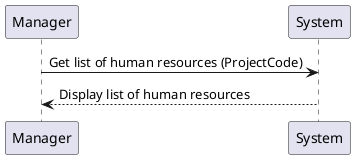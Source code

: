 @startuml

Manager -> System: Get list of human resources (ProjectCode)
Manager <-- System: Display list of human resources

@enduml